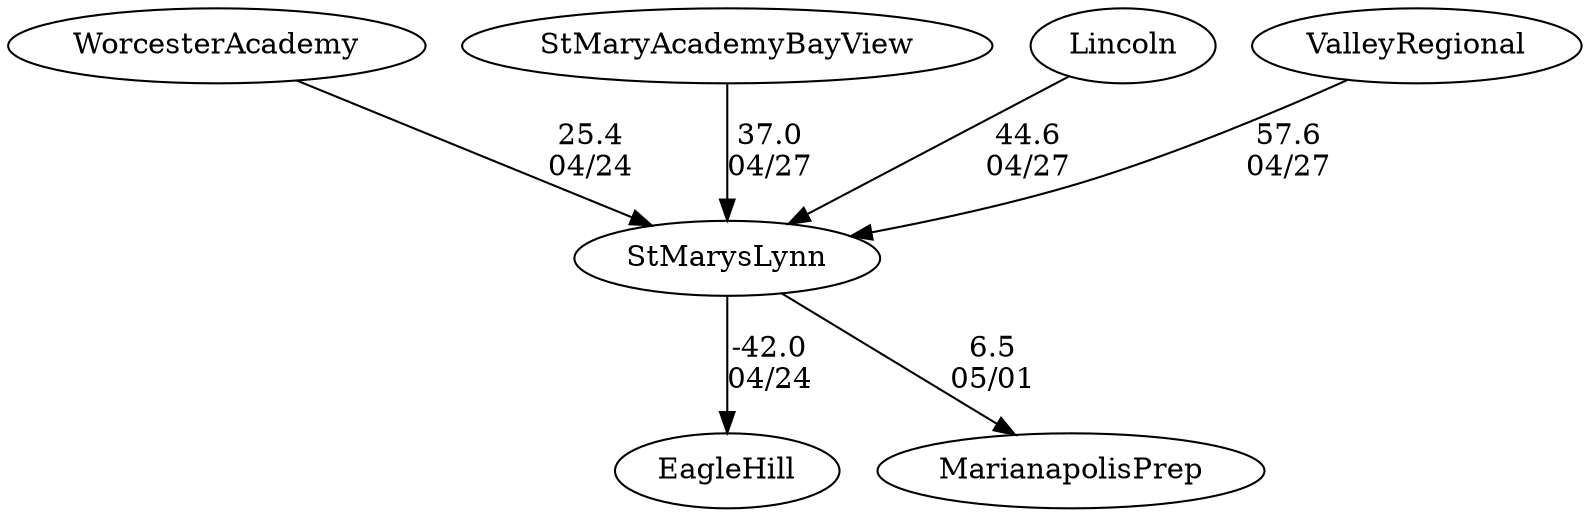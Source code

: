 digraph girls2foursStMarysLynn {EagleHill [URL="girls2foursStMarysLynnEagleHill.html"];WorcesterAcademy [URL="girls2foursStMarysLynnWorcesterAcademy.html"];StMaryAcademyBayView [URL="girls2foursStMarysLynnStMaryAcademyBayView.html"];StMarysLynn [URL="girls2foursStMarysLynnStMarysLynn.html"];Lincoln [URL="girls2foursStMarysLynnLincoln.html"];ValleyRegional [URL="girls2foursStMarysLynnValleyRegional.html"];MarianapolisPrep [URL="girls2foursStMarysLynnMarianapolisPrep.html"];StMarysLynn -> MarianapolisPrep[label="6.5
05/01", weight="94", tooltip="NEIRA Boys & Girls Fours,Marianapolis vs. St. Mary's-Lynn, Eagle Hill			
Distance: 1500m Conditions: Very little chop
None", URL="https://www.row2k.com/results/resultspage.cfm?UID=76E3EDF2C6F7CD5FEBCC72CEE9D056A7&cat=5", random="random"]; 
WorcesterAcademy -> StMarysLynn[label="25.4
04/24", weight="75", tooltip="NEIRA Boys & Girls Fours,Bancroft School vs Worcester Academy, Medford High School, Eagle Hill, St. Mary's Lynn			
Distance: 1500m Conditions: All races experienced strong tailwinds. Wind was 15mph with strong gusts. The wind increased as the Boys 2V boat went down the course and the race was paused. Once conditions died back to 15mph races resumed. Once conditions died back down to a 15-17 tail wind, races resumed. Comments: Race order was Boys Novice, Girls Novice/Novice Mix, B3v, B2V, G1V, B1V. For recording purposes Boys Novice will be recorded as the Boys fourth boat. The girls novice/novice mix will be recorded as GV2 (please note the novice mix boat (Eagle Hill) was a mix of talent and more of a friendly race to get rowers to race). Due to wind Boys Novice started at the 1400 mark.
None", URL="https://www.row2k.com/results/resultspage.cfm?UID=3A9AECAD0028655DE1534F4A0A0DE8B2&cat=5", random="random"]; 
StMarysLynn -> EagleHill[label="-42.0
04/24", weight="142", tooltip="NEIRA Boys & Girls Fours,Bancroft School vs Worcester Academy, Medford High School, Eagle Hill, St. Mary's Lynn			
Distance: 1500m Conditions: All races experienced strong tailwinds. Wind was 15mph with strong gusts. The wind increased as the Boys 2V boat went down the course and the race was paused. Once conditions died back to 15mph races resumed. Once conditions died back down to a 15-17 tail wind, races resumed. Comments: Race order was Boys Novice, Girls Novice/Novice Mix, B3v, B2V, G1V, B1V. For recording purposes Boys Novice will be recorded as the Boys fourth boat. The girls novice/novice mix will be recorded as GV2 (please note the novice mix boat (Eagle Hill) was a mix of talent and more of a friendly race to get rowers to race). Due to wind Boys Novice started at the 1400 mark.
None", URL="https://www.row2k.com/results/resultspage.cfm?UID=3A9AECAD0028655DE1534F4A0A0DE8B2&cat=5", random="random"]; 
ValleyRegional -> StMarysLynn[label="57.6
04/27", weight="43", tooltip="NEIRA Boys & Girls Fours,St. Mary Academy - Bay View, Lincoln, St. Mary's - Lynn, Valley Regional			
Distance: 1500m Conditions: Mild headwind, slight chop, slack tide for the 1st girls race. Old Saybrook (not in league) also competed. Comments: Old Saybrook (not in league) raced in 2nd boys and 3rd girls events.
None", URL="https://www.row2k.com/results/resultspage.cfm?UID=1004BB53FFEA236A97E11B8A53F16514&cat=5", random="random"]; 
Lincoln -> StMarysLynn[label="44.6
04/27", weight="56", tooltip="NEIRA Boys & Girls Fours,St. Mary Academy - Bay View, Lincoln, St. Mary's - Lynn, Valley Regional			
Distance: 1500m Conditions: Mild headwind, slight chop, slack tide for the 1st girls race. Old Saybrook (not in league) also competed. Comments: Old Saybrook (not in league) raced in 2nd boys and 3rd girls events.
None", URL="https://www.row2k.com/results/resultspage.cfm?UID=1004BB53FFEA236A97E11B8A53F16514&cat=5", random="random"]; 
StMaryAcademyBayView -> StMarysLynn[label="37.0
04/27", weight="63", tooltip="NEIRA Boys & Girls Fours,St. Mary Academy - Bay View, Lincoln, St. Mary's - Lynn, Valley Regional			
Distance: 1500m Conditions: Mild headwind, slight chop, slack tide for the 1st girls race. Old Saybrook (not in league) also competed. Comments: Old Saybrook (not in league) raced in 2nd boys and 3rd girls events.
None", URL="https://www.row2k.com/results/resultspage.cfm?UID=1004BB53FFEA236A97E11B8A53F16514&cat=5", random="random"]}